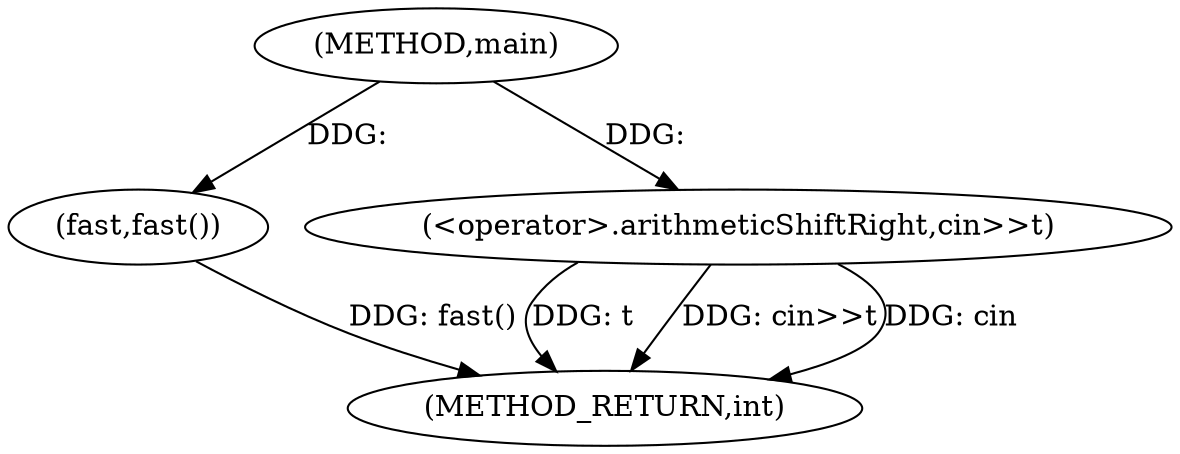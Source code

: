 digraph "main" {  
"1000126" [label = "(METHOD,main)" ]
"1000133" [label = "(METHOD_RETURN,int)" ]
"1000128" [label = "(fast,fast())" ]
"1000130" [label = "(<operator>.arithmeticShiftRight,cin>>t)" ]
  "1000128" -> "1000133"  [ label = "DDG: fast()"] 
  "1000130" -> "1000133"  [ label = "DDG: t"] 
  "1000130" -> "1000133"  [ label = "DDG: cin>>t"] 
  "1000130" -> "1000133"  [ label = "DDG: cin"] 
  "1000126" -> "1000128"  [ label = "DDG: "] 
  "1000126" -> "1000130"  [ label = "DDG: "] 
}
